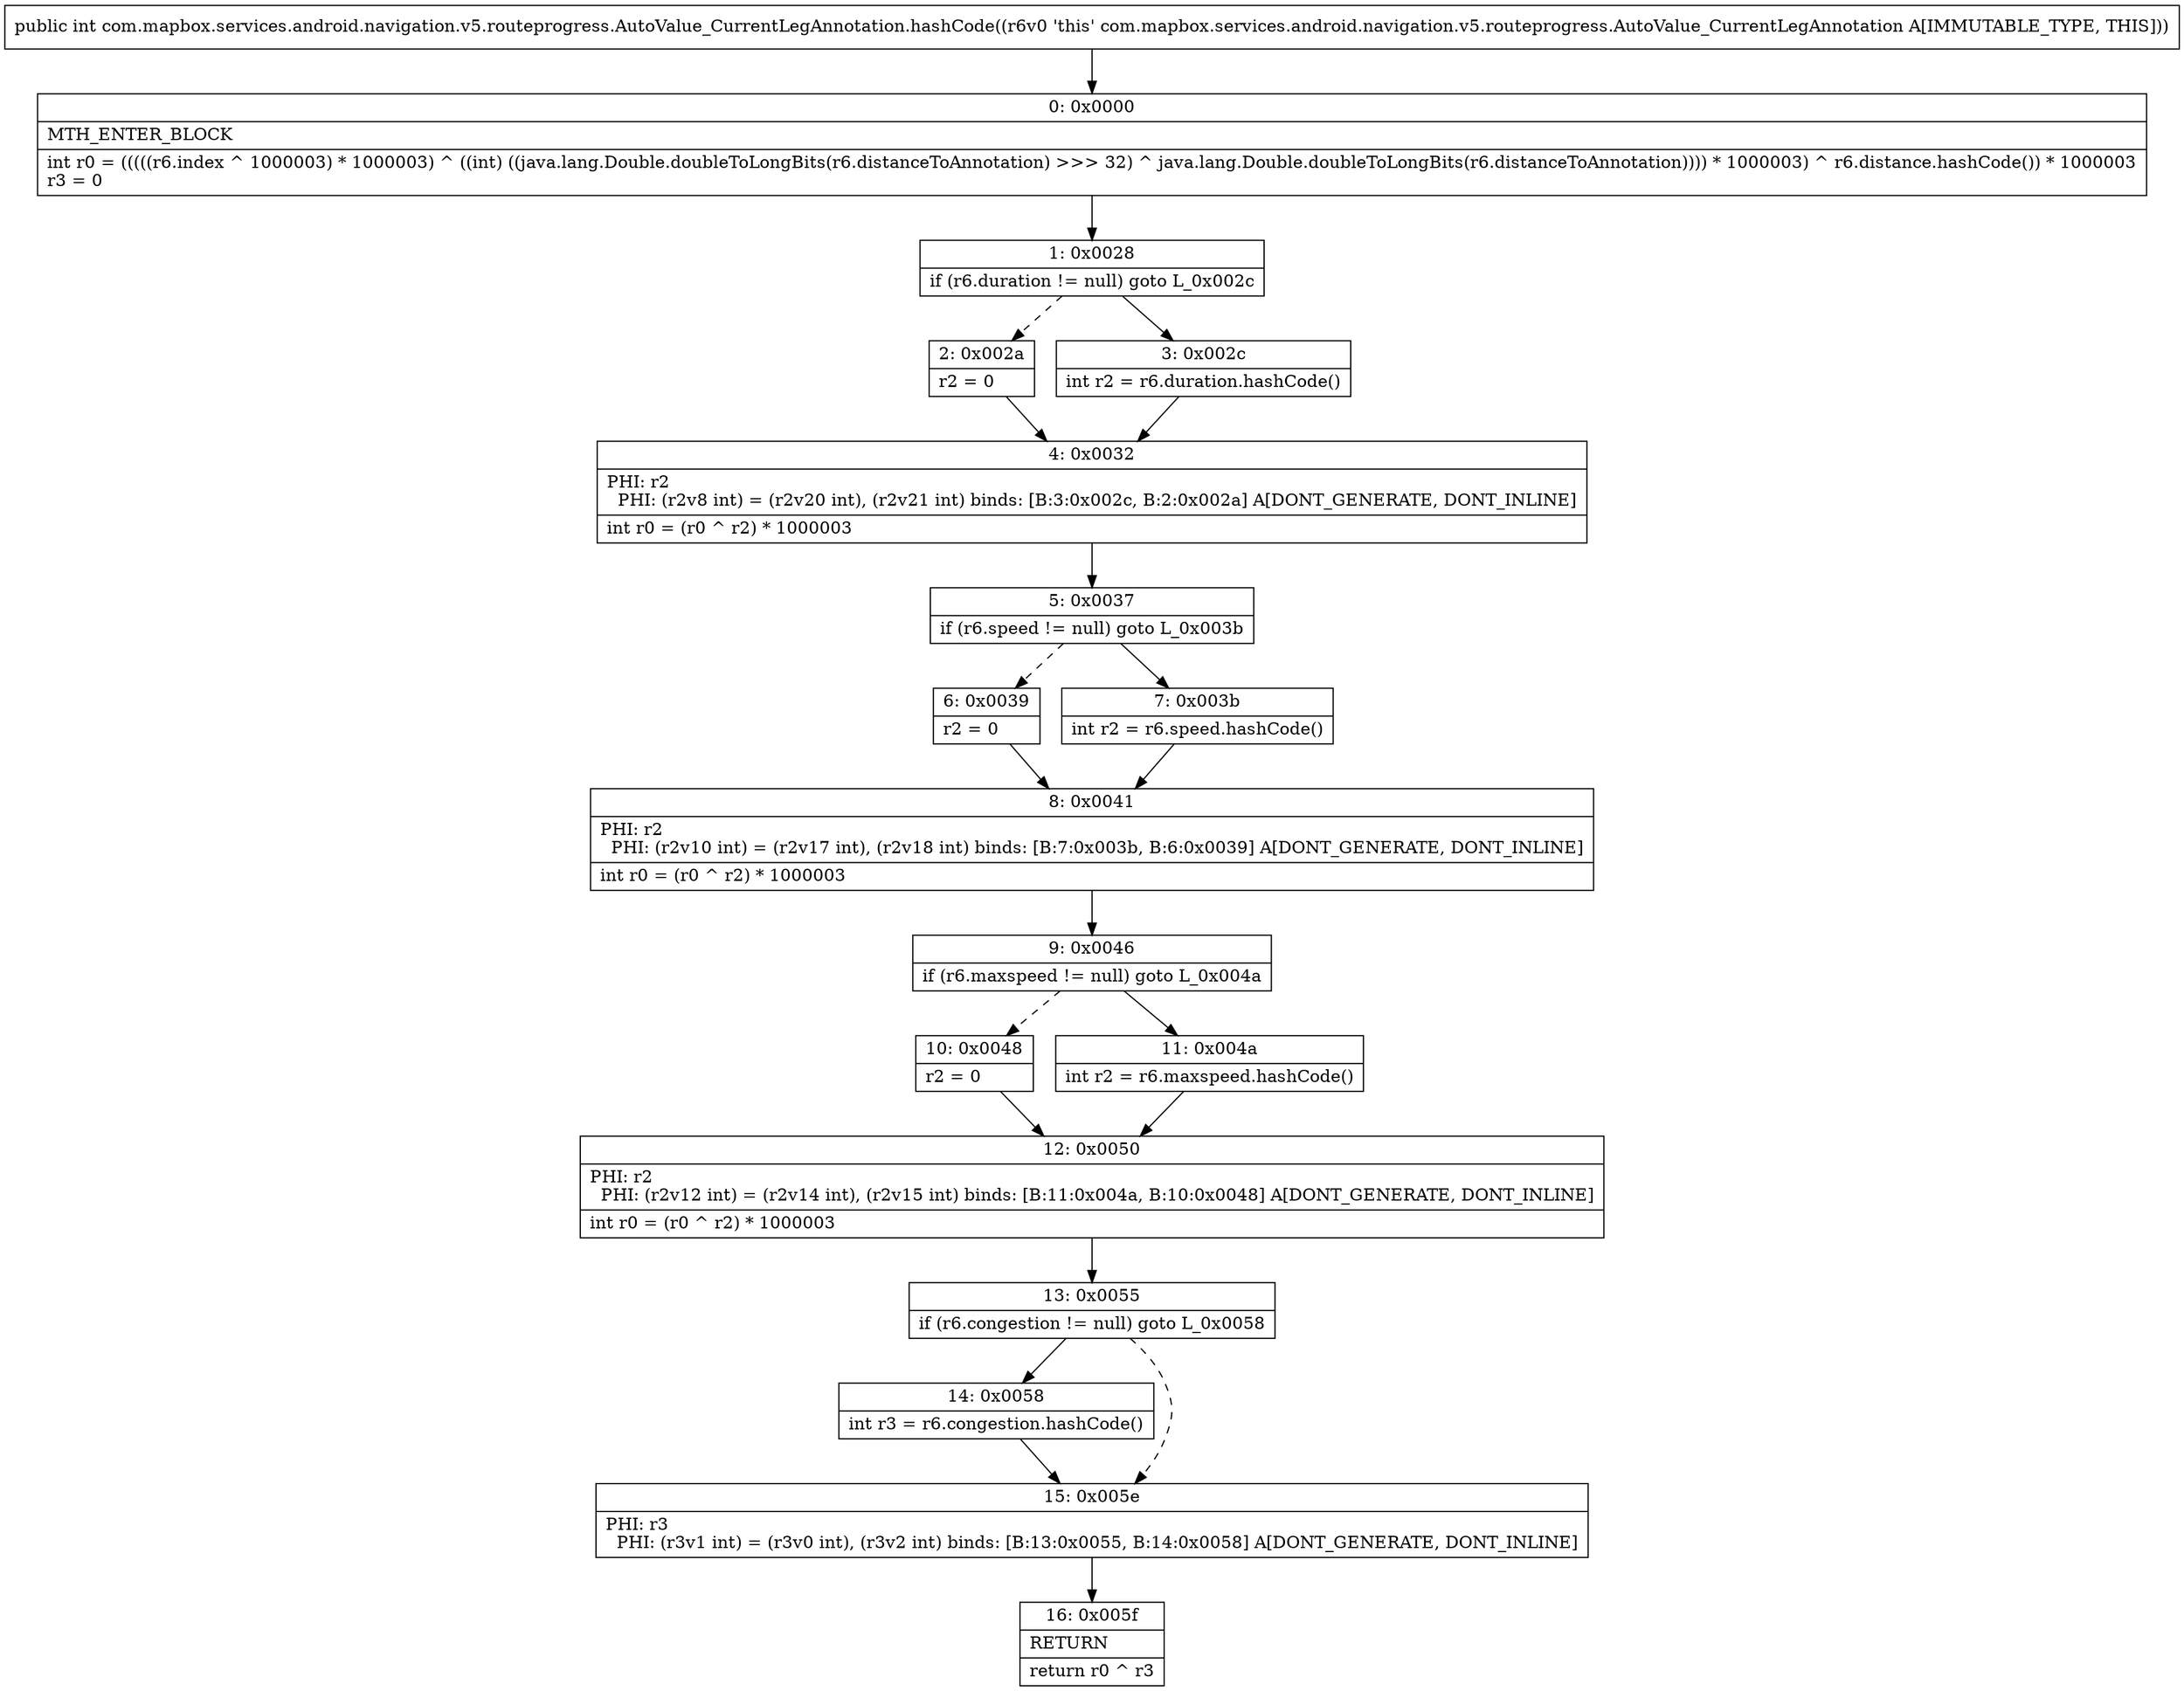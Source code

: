 digraph "CFG forcom.mapbox.services.android.navigation.v5.routeprogress.AutoValue_CurrentLegAnnotation.hashCode()I" {
Node_0 [shape=record,label="{0\:\ 0x0000|MTH_ENTER_BLOCK\l|int r0 = (((((r6.index ^ 1000003) * 1000003) ^ ((int) ((java.lang.Double.doubleToLongBits(r6.distanceToAnnotation) \>\>\> 32) ^ java.lang.Double.doubleToLongBits(r6.distanceToAnnotation)))) * 1000003) ^ r6.distance.hashCode()) * 1000003\lr3 = 0\l}"];
Node_1 [shape=record,label="{1\:\ 0x0028|if (r6.duration != null) goto L_0x002c\l}"];
Node_2 [shape=record,label="{2\:\ 0x002a|r2 = 0\l}"];
Node_3 [shape=record,label="{3\:\ 0x002c|int r2 = r6.duration.hashCode()\l}"];
Node_4 [shape=record,label="{4\:\ 0x0032|PHI: r2 \l  PHI: (r2v8 int) = (r2v20 int), (r2v21 int) binds: [B:3:0x002c, B:2:0x002a] A[DONT_GENERATE, DONT_INLINE]\l|int r0 = (r0 ^ r2) * 1000003\l}"];
Node_5 [shape=record,label="{5\:\ 0x0037|if (r6.speed != null) goto L_0x003b\l}"];
Node_6 [shape=record,label="{6\:\ 0x0039|r2 = 0\l}"];
Node_7 [shape=record,label="{7\:\ 0x003b|int r2 = r6.speed.hashCode()\l}"];
Node_8 [shape=record,label="{8\:\ 0x0041|PHI: r2 \l  PHI: (r2v10 int) = (r2v17 int), (r2v18 int) binds: [B:7:0x003b, B:6:0x0039] A[DONT_GENERATE, DONT_INLINE]\l|int r0 = (r0 ^ r2) * 1000003\l}"];
Node_9 [shape=record,label="{9\:\ 0x0046|if (r6.maxspeed != null) goto L_0x004a\l}"];
Node_10 [shape=record,label="{10\:\ 0x0048|r2 = 0\l}"];
Node_11 [shape=record,label="{11\:\ 0x004a|int r2 = r6.maxspeed.hashCode()\l}"];
Node_12 [shape=record,label="{12\:\ 0x0050|PHI: r2 \l  PHI: (r2v12 int) = (r2v14 int), (r2v15 int) binds: [B:11:0x004a, B:10:0x0048] A[DONT_GENERATE, DONT_INLINE]\l|int r0 = (r0 ^ r2) * 1000003\l}"];
Node_13 [shape=record,label="{13\:\ 0x0055|if (r6.congestion != null) goto L_0x0058\l}"];
Node_14 [shape=record,label="{14\:\ 0x0058|int r3 = r6.congestion.hashCode()\l}"];
Node_15 [shape=record,label="{15\:\ 0x005e|PHI: r3 \l  PHI: (r3v1 int) = (r3v0 int), (r3v2 int) binds: [B:13:0x0055, B:14:0x0058] A[DONT_GENERATE, DONT_INLINE]\l}"];
Node_16 [shape=record,label="{16\:\ 0x005f|RETURN\l|return r0 ^ r3\l}"];
MethodNode[shape=record,label="{public int com.mapbox.services.android.navigation.v5.routeprogress.AutoValue_CurrentLegAnnotation.hashCode((r6v0 'this' com.mapbox.services.android.navigation.v5.routeprogress.AutoValue_CurrentLegAnnotation A[IMMUTABLE_TYPE, THIS])) }"];
MethodNode -> Node_0;
Node_0 -> Node_1;
Node_1 -> Node_2[style=dashed];
Node_1 -> Node_3;
Node_2 -> Node_4;
Node_3 -> Node_4;
Node_4 -> Node_5;
Node_5 -> Node_6[style=dashed];
Node_5 -> Node_7;
Node_6 -> Node_8;
Node_7 -> Node_8;
Node_8 -> Node_9;
Node_9 -> Node_10[style=dashed];
Node_9 -> Node_11;
Node_10 -> Node_12;
Node_11 -> Node_12;
Node_12 -> Node_13;
Node_13 -> Node_14;
Node_13 -> Node_15[style=dashed];
Node_14 -> Node_15;
Node_15 -> Node_16;
}

